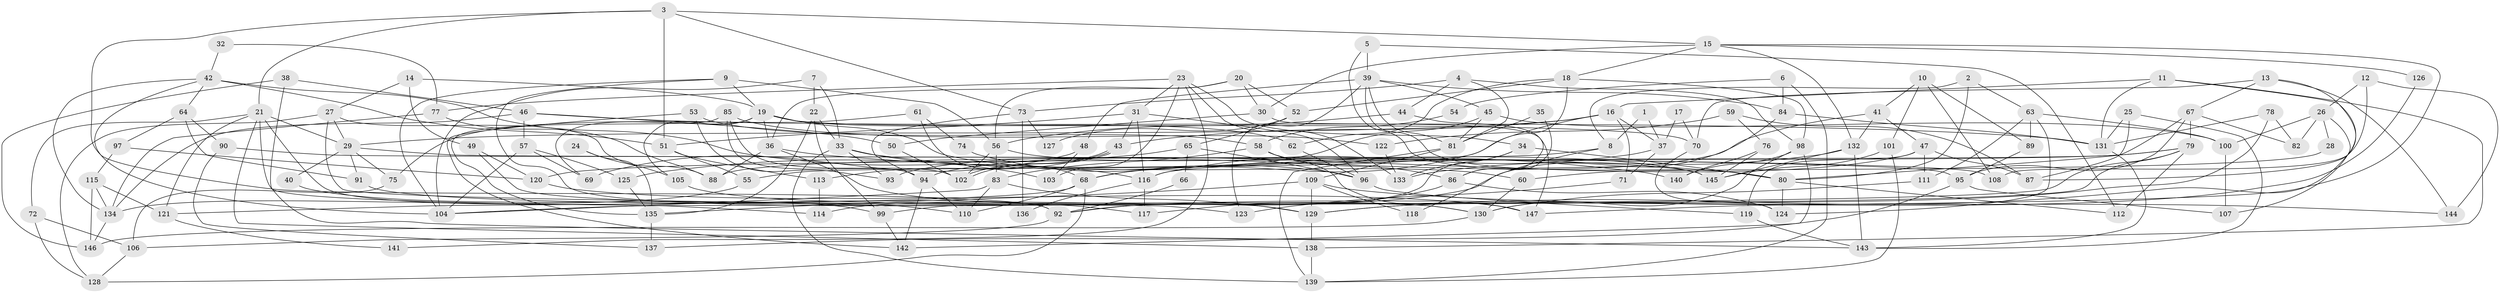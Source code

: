 // coarse degree distribution, {6: 0.1232876712328767, 3: 0.2191780821917808, 24: 0.0136986301369863, 7: 0.0684931506849315, 4: 0.1780821917808219, 13: 0.0273972602739726, 12: 0.0136986301369863, 14: 0.0136986301369863, 2: 0.1095890410958904, 11: 0.0273972602739726, 10: 0.0410958904109589, 5: 0.0958904109589041, 8: 0.0410958904109589, 9: 0.0273972602739726}
// Generated by graph-tools (version 1.1) at 2025/18/03/04/25 18:18:29]
// undirected, 147 vertices, 294 edges
graph export_dot {
graph [start="1"]
  node [color=gray90,style=filled];
  1;
  2;
  3;
  4;
  5;
  6;
  7;
  8;
  9;
  10;
  11;
  12;
  13;
  14;
  15;
  16;
  17;
  18;
  19;
  20;
  21;
  22;
  23;
  24;
  25;
  26;
  27;
  28;
  29;
  30;
  31;
  32;
  33;
  34;
  35;
  36;
  37;
  38;
  39;
  40;
  41;
  42;
  43;
  44;
  45;
  46;
  47;
  48;
  49;
  50;
  51;
  52;
  53;
  54;
  55;
  56;
  57;
  58;
  59;
  60;
  61;
  62;
  63;
  64;
  65;
  66;
  67;
  68;
  69;
  70;
  71;
  72;
  73;
  74;
  75;
  76;
  77;
  78;
  79;
  80;
  81;
  82;
  83;
  84;
  85;
  86;
  87;
  88;
  89;
  90;
  91;
  92;
  93;
  94;
  95;
  96;
  97;
  98;
  99;
  100;
  101;
  102;
  103;
  104;
  105;
  106;
  107;
  108;
  109;
  110;
  111;
  112;
  113;
  114;
  115;
  116;
  117;
  118;
  119;
  120;
  121;
  122;
  123;
  124;
  125;
  126;
  127;
  128;
  129;
  130;
  131;
  132;
  133;
  134;
  135;
  136;
  137;
  138;
  139;
  140;
  141;
  142;
  143;
  144;
  145;
  146;
  147;
  1 -- 8;
  1 -- 37;
  2 -- 63;
  2 -- 80;
  2 -- 8;
  3 -- 15;
  3 -- 51;
  3 -- 21;
  3 -- 73;
  3 -- 92;
  4 -- 73;
  4 -- 44;
  4 -- 81;
  4 -- 98;
  5 -- 39;
  5 -- 145;
  5 -- 112;
  6 -- 84;
  6 -- 139;
  6 -- 54;
  7 -- 22;
  7 -- 104;
  7 -- 33;
  8 -- 88;
  8 -- 118;
  9 -- 56;
  9 -- 129;
  9 -- 19;
  9 -- 104;
  10 -- 41;
  10 -- 89;
  10 -- 101;
  10 -- 108;
  11 -- 131;
  11 -- 16;
  11 -- 129;
  11 -- 138;
  12 -- 144;
  12 -- 108;
  12 -- 26;
  13 -- 67;
  13 -- 87;
  13 -- 70;
  13 -- 144;
  14 -- 27;
  14 -- 19;
  14 -- 49;
  15 -- 18;
  15 -- 147;
  15 -- 30;
  15 -- 126;
  15 -- 132;
  16 -- 43;
  16 -- 71;
  16 -- 29;
  16 -- 37;
  16 -- 55;
  17 -- 37;
  17 -- 70;
  18 -- 98;
  18 -- 68;
  18 -- 52;
  18 -- 62;
  19 -- 36;
  19 -- 60;
  19 -- 62;
  19 -- 69;
  19 -- 70;
  19 -- 105;
  20 -- 52;
  20 -- 30;
  20 -- 36;
  20 -- 56;
  21 -- 138;
  21 -- 29;
  21 -- 72;
  21 -- 92;
  21 -- 114;
  21 -- 121;
  22 -- 99;
  22 -- 33;
  22 -- 135;
  23 -- 34;
  23 -- 133;
  23 -- 31;
  23 -- 77;
  23 -- 103;
  23 -- 141;
  24 -- 105;
  24 -- 135;
  25 -- 131;
  25 -- 143;
  25 -- 87;
  26 -- 100;
  26 -- 28;
  26 -- 82;
  26 -- 107;
  27 -- 128;
  27 -- 29;
  27 -- 88;
  27 -- 123;
  28 -- 60;
  29 -- 40;
  29 -- 75;
  29 -- 91;
  29 -- 108;
  30 -- 50;
  30 -- 147;
  31 -- 116;
  31 -- 43;
  31 -- 51;
  31 -- 96;
  32 -- 42;
  32 -- 77;
  33 -- 139;
  33 -- 93;
  33 -- 103;
  33 -- 140;
  34 -- 92;
  34 -- 80;
  34 -- 133;
  35 -- 86;
  35 -- 81;
  36 -- 88;
  36 -- 80;
  36 -- 130;
  37 -- 116;
  37 -- 71;
  38 -- 146;
  38 -- 46;
  38 -- 143;
  39 -- 81;
  39 -- 80;
  39 -- 45;
  39 -- 48;
  39 -- 84;
  39 -- 123;
  40 -- 99;
  41 -- 93;
  41 -- 132;
  41 -- 47;
  42 -- 104;
  42 -- 51;
  42 -- 64;
  42 -- 116;
  42 -- 134;
  43 -- 102;
  43 -- 102;
  43 -- 113;
  44 -- 86;
  44 -- 56;
  45 -- 81;
  45 -- 68;
  45 -- 100;
  46 -- 131;
  46 -- 134;
  46 -- 50;
  46 -- 57;
  47 -- 119;
  47 -- 87;
  47 -- 94;
  47 -- 111;
  48 -- 103;
  48 -- 69;
  49 -- 110;
  49 -- 120;
  50 -- 102;
  51 -- 55;
  51 -- 113;
  52 -- 65;
  52 -- 127;
  53 -- 58;
  53 -- 142;
  53 -- 93;
  54 -- 58;
  55 -- 134;
  56 -- 145;
  56 -- 83;
  56 -- 102;
  57 -- 69;
  57 -- 104;
  57 -- 125;
  58 -- 147;
  58 -- 83;
  58 -- 86;
  59 -- 122;
  59 -- 87;
  59 -- 76;
  60 -- 130;
  61 -- 75;
  61 -- 68;
  61 -- 74;
  62 -- 96;
  63 -- 111;
  63 -- 124;
  63 -- 89;
  63 -- 100;
  64 -- 97;
  64 -- 90;
  64 -- 91;
  65 -- 96;
  65 -- 125;
  65 -- 66;
  66 -- 92;
  67 -- 82;
  67 -- 79;
  67 -- 80;
  67 -- 95;
  68 -- 110;
  68 -- 121;
  68 -- 128;
  70 -- 124;
  71 -- 123;
  72 -- 128;
  72 -- 106;
  73 -- 94;
  73 -- 127;
  73 -- 136;
  74 -- 96;
  75 -- 106;
  76 -- 140;
  76 -- 145;
  77 -- 134;
  77 -- 88;
  78 -- 131;
  78 -- 92;
  78 -- 82;
  79 -- 104;
  79 -- 112;
  79 -- 99;
  79 -- 116;
  79 -- 120;
  80 -- 112;
  80 -- 124;
  81 -- 109;
  81 -- 139;
  83 -- 104;
  83 -- 110;
  83 -- 129;
  84 -- 114;
  84 -- 131;
  85 -- 102;
  85 -- 135;
  85 -- 94;
  85 -- 122;
  86 -- 124;
  86 -- 117;
  89 -- 95;
  90 -- 95;
  90 -- 137;
  91 -- 130;
  92 -- 106;
  94 -- 110;
  94 -- 142;
  95 -- 107;
  95 -- 137;
  96 -- 119;
  97 -- 115;
  97 -- 120;
  98 -- 130;
  98 -- 140;
  98 -- 142;
  99 -- 142;
  100 -- 107;
  101 -- 139;
  101 -- 145;
  105 -- 117;
  106 -- 128;
  109 -- 135;
  109 -- 129;
  109 -- 118;
  109 -- 144;
  111 -- 130;
  113 -- 114;
  115 -- 121;
  115 -- 146;
  115 -- 134;
  116 -- 117;
  116 -- 136;
  119 -- 143;
  120 -- 147;
  121 -- 141;
  122 -- 133;
  125 -- 135;
  126 -- 129;
  129 -- 138;
  130 -- 146;
  131 -- 143;
  132 -- 145;
  132 -- 133;
  132 -- 143;
  134 -- 146;
  135 -- 137;
  138 -- 139;
}
